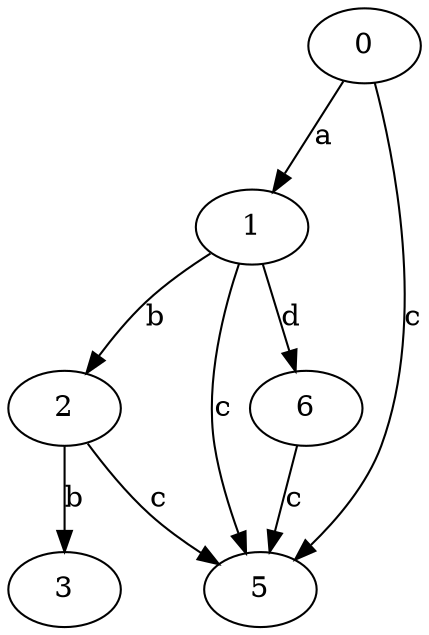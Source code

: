 strict digraph  {
0;
1;
2;
3;
5;
6;
0 -> 1  [label=a];
0 -> 5  [label=c];
1 -> 2  [label=b];
1 -> 5  [label=c];
1 -> 6  [label=d];
2 -> 3  [label=b];
2 -> 5  [label=c];
6 -> 5  [label=c];
}
